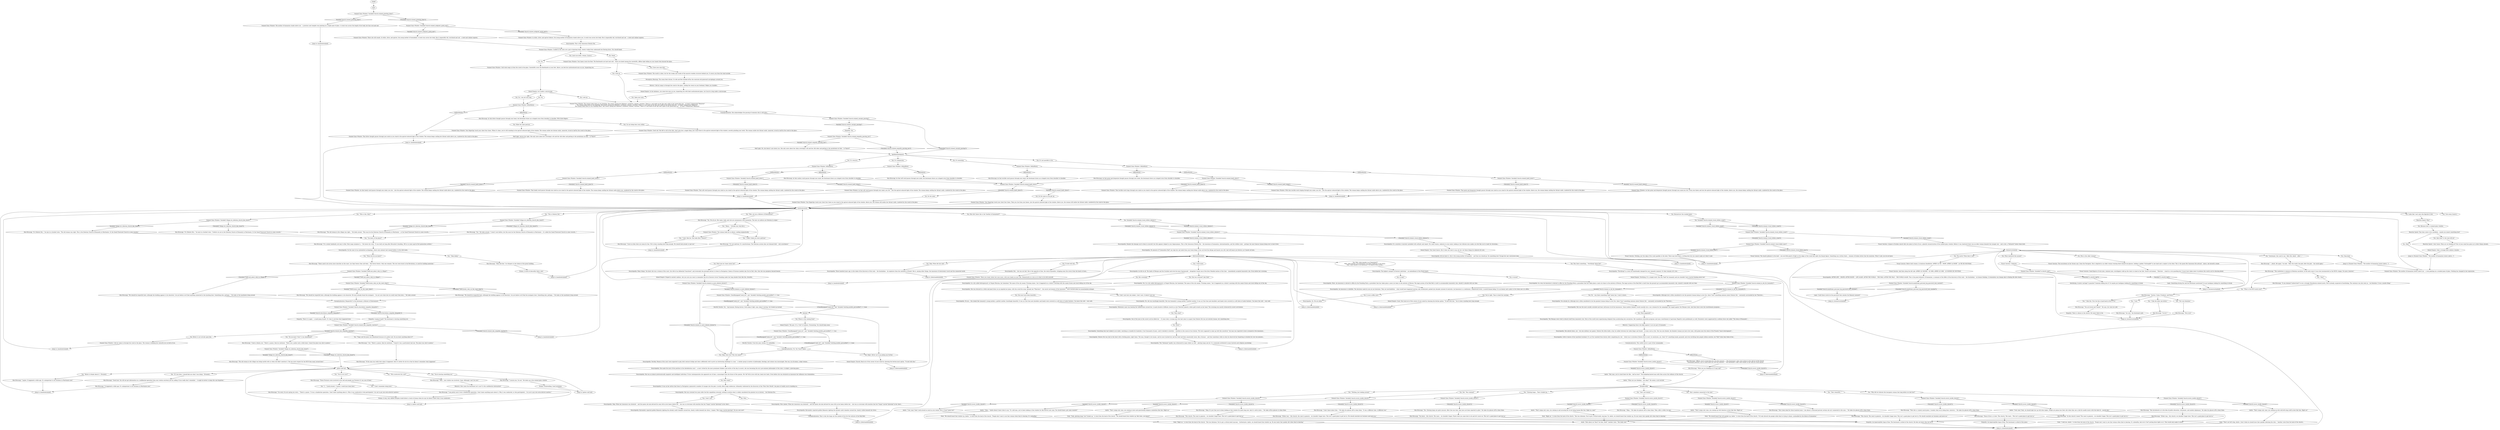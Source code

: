 # CHURCH / STAINED GLASS WINDOW VISCAL
# Viscal concerning the stained glass window. You can put important things together.
# ==================================================
digraph G {
	  0 [label="START"];
	  1 [label="input"];
	  2 [label="Stained Glass Window: The woman looks down at you kneeling. She towers among her followers: architects, laymen, courtiers. There is a sad smile on her lips and a glint in her green-blue eye -- of what? Compassion? Remorse?\nThe woman looks down at you kneeling. She towers among her followers: architects, laymen, courtiers. There is a sad smile on her lips and a glint in her green blue eye -- of what? Compassion? Remorse?\nThe woman looks down at you standing there. She towers among her followers: architects, laymen, courtiers. There is a sad smile on her lips and a glint in her green-blue eye -- of what? Compassion? Remorse?"];
	  3 [label="Shivers: Cold air seeps in through the crack in the glass, cooling the sweat on your forehead. Makes you shudder..."];
	  4 [label="Stained Glass Window: Cold wind seeps in from the crack in the glass. Snowdrifts cover the floorboards at your feet. Above, you feel her multicoloured eyes on you. Inspecting you."];
	  5 [label="You: It's compassion."];
	  6 [label="You: \"Who conducted this raid?\""];
	  7 [label="Kim Kitsuragi: \"Good luck. You will not get information on a confidential operation from your station secretary just by calling. If you really don't remember -- it might be better to keep this one forgotten.\""];
	  8 [label="Stained Glass Window: The woman looks by in silence, smiling enigmatically."];
	  9 [label="Kim Kitsuragi: \"If this man was really here when it happened, then it's better for all of us that he doesn't remember what happened.\""];
	  11 [label="Inland Empire: The past. It's a *silo* of sadness. Fermenting. You should keep away."];
	  12 [label="You: To hell with this."];
	  13 [label="Encyclopedia: The Mesque state tried to detach itself from innocentic rule. Parts of the world were experiencing whiplash from accelerating into secularism. Her mandatory education programs and mass resettlement of upstream Magritte were problematic as well. Dissenters were suppressed by a military force she called “The Army of Humanity\"..."];
	  14 [label="Stained Glass Window: Variable[\"church.ravers_inside_church\"]"];
	  15 [label="Variable[\"church.ravers_inside_church\"]", shape=diamond];
	  16 [label="!(Variable[\"church.ravers_inside_church\"])", shape=diamond];
	  17 [label="Andre: \"That's mega cool, man, you coming up with theories in here like that. Right on.\""];
	  18 [label="Kim Kitsuragi: \"That she is. A great sacral piece. I wonder what we're doing here, however...\" He takes his glasses off to clean them."];
	  19 [label="You: \"Okey-dokey.\""];
	  20 [label="Reaction Speed: Why?"];
	  21 [label="You: No. I am not your bug."];
	  22 [label="You: It's not possible to live."];
	  23 [label="Kim Kitsuragi: As that great and desperate thought passes through your mind, the lieutenant draws an x-shaped cross from shoulder to shoulder."];
	  24 [label="Stained Glass Window: IsKimHere()"];
	  25 [label="IsKimHere()", shape=diamond];
	  26 [label="!(IsKimHere())", shape=diamond];
	  27 [label="Encyclopedia: On the coast of an uninhabited archipelago, where only animals had roamed before. In the wild reeds."];
	  28 [label="Stained Glass Window: Variable[\"church.churchdoor_empathy_kimguilty\"]"];
	  29 [label="Variable[\"church.churchdoor_empathy_kimguilty\"]", shape=diamond];
	  30 [label="!(Variable[\"church.churchdoor_empathy_kimguilty\"])", shape=diamond];
	  31 [label="Stained Glass Window: Variable[\"village.ww_dolorian_church_kim_heard\"]"];
	  32 [label="Variable[\"village.ww_dolorian_church_kim_heard\"]", shape=diamond];
	  33 [label="!(Variable[\"village.ww_dolorian_church_kim_heard\"])", shape=diamond];
	  34 [label="Visual Calculus: A jigsaw of broken shards falls into place in front of you: a ghostly reconstruction of the stained glass window. Before it was shattered there was an older woman beneath the younger one -- and a text, a *leitmotiv* below them both."];
	  35 [label="Logic: Could these words be the password that unlocks the filament memory?"];
	  36 [label="Encyclopedia: Terribly. Women of the court were expected to play both contract bridge and chess sufficiently well to prove an interesting challenge to a man -- a similar grasp in matters of philosophy, theology, and science was encouraged. She was, by all means, a kept woman..."];
	  37 [label="Encyclopedia: She made the most of her position in the Antedolorian court -- a court visited by the most prominent thinkers and artists of the day. In secret, she was becoming the era's pre-eminent philosopher of the state. A scalpel, a piercing gaze..."];
	  38 [label="You: Wow."];
	  39 [label="Encyclopedia: Yes. In a city called Advesperascit, in Vesper-Messina, her homeland. The name of the city means \"Evening comes,\" but it happened on a winter's morning with the canals frozen and slush falling out of the sky."];
	  40 [label="Encyclopedia: Midwinter snow was beating the cobblestones around her. A small attaché of officials stood by as her Therriers placed a white gold wreath on her head. The crowning was mostly witnessed by secret servicemen."];
	  41 [label="Rhetoric: Suggesting those who fight against it are not part of humanity."];
	  42 [label="Kim Kitsuragi: \"What are you thinking of, if I may ask?\""];
	  43 [label="thoughtsofdei"];
	  44 [label="Kim Kitsuragi: \"She introduced us to the idea of public education, retirement, and modern diplomacy.\" He takes his glasses off to clean them."];
	  45 [label="Andre: \"Cool, man! Yeah, we should light her up with disco lights. People are gonna lose their shit when they see a club for anodic music with this kind of... sacred shit.\""];
	  46 [label="Noid: \"Right on.\" A voice from the back of the church. \"She was inhuman. You've got a critical mind cop-man -- furthermore, Andre, we should board that window up. No one wants that spooky shit when they're dancing.\""];
	  47 [label="Perception (Hearing): The ocean feels distant. Its ebb and flow blocked off by the centuries-old pinewood sarcophagus around you."];
	  48 [label="You: It's remorse."];
	  49 [label="Stained Glass Window: IsKimHere()"];
	  50 [label="IsKimHere()", shape=diamond];
	  51 [label="!(IsKimHere())", shape=diamond];
	  52 [label="Kim Kitsuragi: As that useless word passes through your mind, the lieutenant draws an x-shaped cross from shoulder to shoulder."];
	  53 [label="You: \"Tiago said the place was abandoned because of a police raid. Do you know anything about it?\""];
	  54 [label="You: Reconstruct the cracked glass."];
	  55 [label="You: Variable[\"church.stained_viscal_whitec_crack\"]"];
	  56 [label="Variable[\"church.stained_viscal_whitec_crack\"]", shape=diamond];
	  57 [label="!(Variable[\"church.stained_viscal_whitec_crack\"])", shape=diamond];
	  58 [label="Stained Glass Window: As that great and desperate thought passes through your mind you rise. From your knees and into the apricot-coloured light of the window. Above you, the woman keeps smiling her distant smile, sundered by the crack in the glass."];
	  59 [label="You: \"Lieutenant, this used to say: 'After life, death -- after'...\""];
	  60 [label="Visual Calculus: The escutcheon on her throne says: Irene the Navigator. She is depicted as an older woman wearing thick rimmed eye-glasses, holding a golden *reichsapfel* in one hand and a scepter in the other. This is the queen Her Innocence Dei advised -- above, she herself is whole."];
	  61 [label="Kim Kitsuragi: \"Ice cool,\" the lieutenant nods."];
	  62 [label="Empathy: There is silence in the church. He wants there to be."];
	  63 [label="Encyclopedia: Although she is often considered to be the greatest human being to ever live, there *was* something ominous about Dolores Dei -- constantly surrounded by her Therriers..."];
	  64 [label="Stained Glass Window: IsKimHere()"];
	  65 [label="IsKimHere()", shape=diamond];
	  66 [label="!(IsKimHere())", shape=diamond];
	  67 [label="You: \"You're leaving something out.\""];
	  68 [label="Jump to: [mainhubstained]"];
	  69 [label="Stained Glass Window: That bitter thought passes through your mind as you stand in the apricot-coloured light of the window. The woman keeps smiling her distant smile above you, sundered by the crack in the glass."];
	  70 [label="Stained Glass Window: That terrible word rings through your mind as you stand in the apricot coloured-light of the window. The woman keeps smiling her distant smile above you, sundered by the crack in the glass."];
	  71 [label="Empathy: There it is again -- a small pang of guilt. It's time to ask him what happened here."];
	  72 [label="police raid hub"];
	  73 [label="Kim Kitsuragi: \"I'm sorry, I'm not saying you were...\" There's a pause. \"It was a clandestine operation. I don't know anything about it. Why it was conducted or who participated. I try not to pry into extra-district matters.\""];
	  74 [label="Encyclopedia: She was an almost preternaturally magnetic and intelligent individual. To her contemporaries she appeared out of time, a messenger from the future of the species. We *all* fell in love with her, head over heels. Even before she was declared an innocence her influence was tremendous."];
	  75 [label="Jump to: [reconstructionhub]"];
	  76 [label="You: Okay. When did she rule?"];
	  77 [label="You: Okay, what else? Was she smart?"];
	  78 [label="You: I want more."];
	  79 [label="Encyclopedia: Wow indeed. When her innocence was declared -- and the queen she had advised for years fell on her knees before her -- she was so overcome with emotion that her *lungs* started *glowing* in her chest..."];
	  80 [label="You: Her crowning?"];
	  81 [label="Encyclopedia: Dolores Dei was shot in the chest with a fowling piece, eight times. The man, thought to be insane, said he once touched her and her body had been unnaturally warm, like a furnace -- and that sometimes while on duty he observed her forgetting to breathe for over ten minutes..."];
	  82 [label="You: What happened?"];
	  83 [label="Stained Glass Window: Variable[\"church.ravers_inside_church\"]"];
	  84 [label="Variable[\"church.ravers_inside_church\"]", shape=diamond];
	  85 [label="!(Variable[\"church.ravers_inside_church\"])", shape=diamond];
	  86 [label="Andre: \"That's mega cool, man, you coming in here and questioning religious symbolism like that. Right on.\""];
	  87 [label="Noid: \"We should board that window up, Andre.\" A voice from the back of the church. \"People don't want to see that woman when they're dancing. It's unhealthy.\""];
	  88 [label="Stained Glass Window: Variable[\"church.stained_concept_passing\"]"];
	  89 [label="Variable[\"church.stained_concept_passing\"]", shape=diamond];
	  90 [label="!(Variable[\"church.stained_concept_passing\"])", shape=diamond];
	  91 [label="Kim Kitsuragi: \"We should be respectful here, although the building appears to be deserted. We have already found the instigator -- I'm not sure what else we could want from here...\" He looks around."];
	  92 [label="You: \"You're not sure?\""];
	  93 [label="Jump to: [mainhubstained]"];
	  94 [label="You: \"Kim, are you a follower of Dolorianism?\""];
	  95 [label="Stained Glass Window: Variable[\"church.stained_ie_more_dolores_history\"]"];
	  96 [label="Variable[\"church.stained_ie_more_dolores_history\"]", shape=diamond];
	  97 [label="!(Variable[\"church.stained_ie_more_dolores_history\"])", shape=diamond];
	  98 [label="Kim Kitsuragi: \"So do I.\""];
	  99 [label="dolohub"];
	  100 [label="Inland Empire: Exactly. Back out of this corner of your mind by choosing the bottom-most option: \"To hell with this.\""];
	  101 [label="Conceptualization: This subtle terror is part of her iconography."];
	  102 [label="You: \"Why did we tolerate this bourgeois woman that long before we shot her?\""];
	  103 [label="Stained Glass Window: Variable[\"church.ravers_inside_church\"]"];
	  104 [label="Variable[\"church.ravers_inside_church\"]", shape=diamond];
	  105 [label="!(Variable[\"church.ravers_inside_church\"])", shape=diamond];
	  106 [label="Stained Glass Window: Variable[\"church.ravers_inside_church\"]"];
	  107 [label="Variable[\"church.ravers_inside_church\"]", shape=diamond];
	  108 [label="!(Variable[\"church.ravers_inside_church\"])", shape=diamond];
	  109 [label="Kim Kitsuragi: \"None of this is, in fact. This church. The coast... This isn't a good place to get lost in.\""];
	  110 [label="Andre: \"That's mega cool, man, you coming in and accusing her of not being human like that. Right on, man!\""];
	  111 [label="Jump to: [reconstructionhub]"];
	  112 [label="You: Close your eyes first."];
	  113 [label="Stained Glass Window: That great and desperate thought passes through your mind as you stand in the apricot-coloured light of the window. Above you, the woman keeps smiling her distant smile, sundered by the crack in the glass."];
	  114 [label="Kim Kitsuragi: As that terrible word passes through your mind, the lieutenant draws an x-shaped cross from shoulder to shoulder."];
	  115 [label="Stained Glass Window: Your fingertips touch your chest four times. Then you rise from your knees, into the apricot-coloured light of the window. Above you, the woman still smiles her distant smile, sundered by the crack in the glass."];
	  116 [label="You: \"This is Dolores Dei.\""];
	  117 [label="Stained Glass Window: Good call. She left us all in the shits, don't give her a single thing. Just stand there in the apricot-coloured light of the window, secretly grinding your teeth. The woman smiles her distant smile, unmoved, struck in half by the crack in the glass."];
	  118 [label="You: \"I...\" (Look around.) \"I guess I could have been here.\""];
	  119 [label="Kim Kitsuragi: \"I am pretty sure it was a clandestine operation. I don't know anything more about it. Why it was conducted, or who participated... I try not to pry into extra-district matters.\""];
	  120 [label="Interfacing: A motor carriage? A gunshot? Someone falling into it? Or maybe just hooligans looking for something to break."];
	  121 [label="You: Open your eyes."];
	  122 [label="Stained Glass Window: Variable[\"church.stained_viscal_failed_once\"]"];
	  123 [label="Variable[\"church.stained_viscal_failed_once\"]", shape=diamond];
	  124 [label="!(Variable[\"church.stained_viscal_failed_once\"])", shape=diamond];
	  125 [label="Visual Calculus: And then along the left side: APRÈS LE MONDE - LE GRIS; APRÈS LE GRIS - LE MONDE DE NOUVEAU."];
	  126 [label="Encyclopedia: More. An innocence is elected to office by the Founding Party, a precedent that has taken place a mere six times in the entirety of History. The legal system of the Reál Belt is built to accommodate innocentic rule, should it coincide with our time."];
	  127 [label="Jump to: [doloriandeihubinfo]"];
	  128 [label="Encyclopedia: Three hundred years ago, in the wake of the discovery of this isola -- the Insulindian -- by explorers from the continent of Mundi. She is, among other things, the innocence of interisolary travel and the connected world."];
	  129 [label="You: She was crowned? Like Sola?"];
	  130 [label="Kim Kitsuragi: \"Either way... this church, we shouldn't linger here. This isn't a good place to get lost in.\""];
	  131 [label="Kim Kitsuragi: \"Okay...\" He takes his glasses off to clean them. Then, after a while, he says:"];
	  132 [label="Kim Kitsuragi: \"In this church I mean? The coast in general... we shouldn't linger. This isn't a good place to get lost in.\""];
	  133 [label="Logic: Something during the raid the lieutenant mentioned? Or just hooligans looking for something to break."];
	  134 [label="Conceptualization: She acknowledges the passing of someone who is still alive..."];
	  135 [label="Inland Empire: As if under a microscope."];
	  136 [label="You: I'm not doing that cross either."];
	  137 [label="You: \"You knew of the place?\""];
	  138 [label="Stained Glass Window: Variable[\"church.stained_kim_empathy_reaction\"]"];
	  139 [label="Variable[\"church.stained_kim_empathy_reaction\"]", shape=diamond];
	  140 [label="!(Variable[\"church.stained_kim_empathy_reaction\"])", shape=diamond];
	  141 [label="Jump to: [mainhubstained]"];
	  142 [label="Stained Glass Window: Variable[\"village.ww_dolorian_church_kim_heard\"]"];
	  143 [label="Variable[\"village.ww_dolorian_church_kim_heard\"]", shape=diamond];
	  144 [label="!(Variable[\"village.ww_dolorian_church_kim_heard\"])", shape=diamond];
	  145 [label="Jump to: [mainhubstained]"];
	  146 [label="Stained Glass Window: Variable[\"church.stained_knelt_down\"]"];
	  147 [label="Variable[\"church.stained_knelt_down\"]", shape=diamond];
	  148 [label="!(Variable[\"church.stained_knelt_down\"])", shape=diamond];
	  149 [label="Stained Glass Window: Variable[\"church.stained_knelt_down\"]"];
	  150 [label="Variable[\"church.stained_knelt_down\"]", shape=diamond];
	  151 [label="!(Variable[\"church.stained_knelt_down\"])", shape=diamond];
	  152 [label="Visual Calculus: Below both women, in luminous blackletter: APRÈS LA VIE - MORT; APRÈS LA MORT - LA VIE DE NOUVEAU."];
	  153 [label="You: Where is this coming from?"];
	  154 [label="Encyclopedia: As did we all. The lands of Mesque and the Occident and even far-away Supramundi -- altogether twenty one of the forty Mondial nations of the time -- immediately accepted innocentic rule. Even before her crowning."];
	  155 [label="Encyclopedia: Oh yes... She looked like humanity's young mother, a perfect mother. Insultingly beautiful. It was as if her face and shoulders and hands were covered in a soft down of under-feathers. You know this well -- very well."];
	  156 [label="Encyclopedia: You already do. Although she is often considered to be the greatest human being to ever live, there *was* something ominous about Dolores Dei -- constantly surrounded by her Therriers..."];
	  157 [label="Jump to: [doloriandeihubinfo]"];
	  158 [label="Empathy: An imperceptible tinge of fear. The lieutenant is afraid of the church. He does not know why, but he is."];
	  159 [label="Noid: \"Yeah, glowing lungs *are* fucked up.\" A voice from the back of the church. \"We should board that window up. Bad sines, you know?\""];
	  160 [label="Andre: \"Uhm...\" Andre doesn't know what to say. \"It's cold man, you've been looking at that window for like forever now, man. You should dance, get some warmth!\""];
	  161 [label="Drama: Stonewalling. Good technique."];
	  162 [label="Encyclopedia: Bystanders reported golden filaments lighting the already sunlit chamber around her, clearly visible beneath her dress."];
	  163 [label="Stained Glass Window: Cradled in her arms are a pair of glowing lungs, clearly visible from underneath her flowing dress. You should kneel."];
	  164 [label="You: It's mourning."];
	  165 [label="Kim Kitsuragi: As that bitter thought passes through your head, the lieutenant draws an x-shaped cross from shoulder to shoulder. With three fingers."];
	  166 [label="Stained Glass Window: Variable[\"church.stained_knelt_down\"]"];
	  167 [label="Variable[\"church.stained_knelt_down\"]", shape=diamond];
	  168 [label="!(Variable[\"church.stained_knelt_down\"])", shape=diamond];
	  169 [label="Half Light: Serves her right. She only cares about her sovereign's orb and her silk robes and getting to the aerodrome on time -- to *leave*."];
	  170 [label="You: \"I don't remember being here.\""];
	  171 [label="Kim Kitsuragi: \"I agree. It happened a while ago. It's unimportant to our business in Martinaise now.\""];
	  172 [label="Jump to: [mainhubstained]"];
	  173 [label="You: \"Why?\""];
	  174 [label="You: Wait, what exactly is an *innocence*?\nWait, what exactly is an innocence? I've read a book but it was fuzzy...\nWait, what exactly is an innocence? I've heard of the system..."];
	  175 [label="Encyclopedia: She was dressed in a white and pearl dress on an emptied-out plaza, with the crowd far away. Already her *Therriers* -- the secret servicemen of the innocence -- were worried about an assassination attempt."];
	  176 [label="Jump to: [doloriandeihubinfo]"];
	  177 [label="Andre: \"What are you thinking -- you okay?\" He seems a tad worried."];
	  178 [label="You: \"She's somehow connected to the case.\""];
	  179 [label="Stained Glass Window: Variable[\"TASK.ask_about_ruby_in_village\"]"];
	  180 [label="Variable[\"TASK.ask_about_ruby_in_village\"]", shape=diamond];
	  181 [label="!(Variable[\"TASK.ask_about_ruby_in_village\"])", shape=diamond];
	  182 [label="Inland Empire: In the darkness, you sense her eyes on you, inspecting you with their multicoloured glass. As if you're a bug under a microscope."];
	  183 [label="Stained Glass Window: That lonely word passes through your mind as you stand in the apricot-coloured light of the window. The woman keeps smiling her distant smile above you, sundered by the crack in the glass."];
	  184 [label="You: Better to not intrude upon him."];
	  185 [label="You: \"If I was here, I should find out what I was doing.\" (Proceed.)"];
	  186 [label="You: Turn away. [Leave.]"];
	  187 [label="Jump to: [doloriandeihubinfo]"];
	  188 [label="Encyclopedia: She was the most socially secluded and least self-aware of all the innocences. Some modern thinkers would consider her a war criminal for the campaigns she waged against the Mesque state. And then there were the resettlement programs..."];
	  189 [label="Kim Kitsuragi: \"Officer, you've stood there for over five minutes...\" The lieutenant's calm voice echoes in the cold air of the church.\n\"Lieutenant-yefreitor, you've stood there for over five minutes...\" The lieutenant's calm voice echoes in the cold air of the church."];
	  190 [label="Stained Glass Window: Variable[\"church.ravers_inside_church\"]"];
	  191 [label="Variable[\"church.ravers_inside_church\"]", shape=diamond];
	  192 [label="!(Variable[\"church.ravers_inside_church\"])", shape=diamond];
	  193 [label="Stained Glass Window: Variable[\"church.ravers_inside_church\"]"];
	  194 [label="Variable[\"church.ravers_inside_church\"]", shape=diamond];
	  195 [label="!(Variable[\"church.ravers_inside_church\"])", shape=diamond];
	  196 [label="You: Like what? Is the task still on?"];
	  197 [label="You: Okay."];
	  198 [label="Jump to: [doloriandeihubinfo]"];
	  199 [label="Kim Kitsuragi: As that soft word passes through your mind, the lieutenant draws an x-shaped cross from shoulder to shoulder."];
	  200 [label="Stained Glass Window: That soft word passes through your mind as you stand in the apricot-coloured light of the window. The woman keeps smiling her distant smile, sundered by the crack in the glass."];
	  201 [label="Empathy: A pang of guilt? The lieutenant is leaving something out."];
	  202 [label="Kim Kitsuragi: \"The old woman in the village was being tactful with us when she didn't mention it. She has more respect for the RCM than many around here.\""];
	  203 [label="Kim Kitsuragi: \"It happened a while ago. It's unimportant to our business in Martinaise now.\""];
	  204 [label="You: \"I didn't think you were spiritual.\""];
	  205 [label="Kim Kitsuragi: \"It's Dolores Dei...\" he says in a hushed voice. \"The old woman was right. This is the Dolorian Church of Humanity in Martinaise. Or the Small Pinewood Church in some records.\""];
	  206 [label="Encyclopedia: It's a mystery. A mystery sprinkled with self-pity and regret. For some reason, unknown to your mind, looking at her delicate eyes makes you feel like you're ready for drowning..."];
	  207 [label="Jump to: [mainhubstained]"];
	  208 [label="Visual Calculus: Nothing, just the edge of the crack sparkles in the dark. There may have been a writing here but you cannot make out what it said."];
	  209 [label="You: What else do I know about her?"];
	  210 [label="Stained Glass Window: CheckEquipped(\"neck_tie\")  and  Variable[\"whirling.necktie_personified\"] == true"];
	  211 [label="CheckEquipped(\"neck_tie\")  and  Variable[\"whirling.necktie_personified\"] == true", shape=diamond];
	  212 [label="!(CheckEquipped(\"neck_tie\")  and  Variable[\"whirling.necktie_personified\"] == true)", shape=diamond];
	  213 [label="Encyclopedia: But... she was not hell. She is the opposite of that, the wind of paradise, stripping away the covers from the hearts of men..."];
	  214 [label="Inland Empire: Good. Now back out of this corner of your mind by choosing the bottom option: \"To hell with this.\" You've been standing here long enough."];
	  215 [label="Kim Kitsuragi: \"She's been dead for three hundred years. I am almost a thousand percent certain she isn't connected to the case...\" He takes his glasses off to clean them."];
	  216 [label="Noid: \"That's not left wing, Andre. I don't think we should have that spooker adorning the club...\" Another voice from the back of the church..."];
	  217 [label="Kim Kitsuragi: \"We should be respectful here, although the building appears to be deserted. I do not believe we'll find anything connected to the lynching here. Something else, perhaps...\" He looks at the machinery lying around."];
	  218 [label="Stained Glass Window: Cold air seeps in through the crack in the glass. The woman is keeping her colourful eye on both of you."];
	  219 [label="Kim Kitsuragi: \"Three Precincts were involved in the raid and people say Precinct 41 was one of them.\""];
	  220 [label="You: How did I know this is the *mother of humanism*?"];
	  221 [label="You: Variable[\"church.stained_viscal_whitec_dolores\"]"];
	  222 [label="Variable[\"church.stained_viscal_whitec_dolores\"]", shape=diamond];
	  223 [label="!(Variable[\"church.stained_viscal_whitec_dolores\"])", shape=diamond];
	  224 [label="Encyclopedia: Despite the damage you've done to yourself, the title appears lodged in your hippocampus. This is Her Innocence Dolores Dei -- the innocence of humanism, internationalism, and the welfare state -- perhaps the most famous human being ever to have lived."];
	  225 [label="You: Do the same."];
	  226 [label="Stained Glass Window: Variable[\"church.stained_knelt_down\"]"];
	  227 [label="Variable[\"church.stained_knelt_down\"]", shape=diamond];
	  228 [label="!(Variable[\"church.stained_knelt_down\"])", shape=diamond];
	  229 [label="Stained Glass Window: With that terrible word ringing through your mind, you rise -- into the apricot coloured-light of the window. The woman keeps smiling her distant smile above you, sundered by the crack in the glass."];
	  230 [label="reconstructionhub"];
	  231 [label="Stained Glass Window: The mother of humanism towers above you -- a wax painting on a cracked pane of glass. Nothing has changed in her expression."];
	  232 [label="Jump to: [Stained Glass Window: \"The mother of humanism towers above...\"]"];
	  233 [label="You: A tyrant?"];
	  234 [label="You: Right. Better not to go poking any further."];
	  235 [label="Encyclopedia: Something that had walked in our midst, watching us stumble for hundreds, if not thousands of years, until it decided to interfere -- interfere in the course of our history. 'We were supposed to come up with this ourselves!' the man was reported to have screamed at the innocence..."];
	  236 [label="Encyclopedia: This *inhuman* quality was witnessed by many others as well -- glowing lungs and all. It is commonly attributed to mass hysteria and religious psychology."];
	  237 [label="You: \"Nothing. Just looking around.\""];
	  238 [label="Noid: \"We should board that old spooker up, Andre.\" A voice from the back of the church. \"It'll only disturb the people while they're trying to dance, unshackled by the failure of humanism.\""];
	  239 [label="Drama: A very, very skilled thespian would detect a touch of drama when he says he doesn't know why it was conducted..."];
	  240 [label="You: What shattered this mosaic?"];
	  241 [label="You: Because she's a stained glass window."];
	  242 [label="Jump to: [Stained Glass Window: \"The mother of humanism towers above...\"]"];
	  243 [label="Jump to: [mainhubstained]"];
	  244 [label="Stained Glass Window: IsKimHere()"];
	  245 [label="IsKimHere()", shape=diamond];
	  246 [label="!(IsKimHere())", shape=diamond];
	  247 [label="Stained Glass Window: There she still stands. In white, silver, and apricot, the young mother of humankind. A crack runs across her body. She is impossibly tall, oval-faced and sad -- a dark and radiant majesty."];
	  248 [label="Kim Kitsuragi: \"The old woman in the village was right...\" He looks around. \"This must be the Dolorian Church of Humanity in Martinaise -- or the Small Pinewood Church in some records...\""];
	  249 [label="Stained Glass Window: Variable[\"village.ww_dolorian_church_kim_heard\"]"];
	  250 [label="Variable[\"village.ww_dolorian_church_kim_heard\"]", shape=diamond];
	  251 [label="!(Variable[\"village.ww_dolorian_church_kim_heard\"])", shape=diamond];
	  252 [label="Kim Kitsuragi: \"There used to be seven stave churches on the coast. Les Sept Soeurs they call them -- The Seven Sisters. Only one remains. The rest were burnt in the Revolution, or used for building materials.\""];
	  253 [label="You: \"Do you know *why* it was abandoned?\""];
	  254 [label="Visual Calculus: Small figures of wise men, common men, worshippers walk up the stairs to stand at her feet. Secret servicemen -- Therriers -- stand in a row guarding her. It must have taken years to produce this work in all its dizzying detail."];
	  255 [label="Kim Kitsuragi: \"'Justice, Union, Prudence, and Force'.\""];
	  256 [label="doloriandeihubinfo"];
	  257 [label="Encyclopedia: In a way. An innocence is elected to office by the Founding Party, a precedent that has taken place a mere six times in the entirety of History. The legal system of the Reál Belt is built from the ground up to accommodate innocentic rule, should it coincide with our time."];
	  258 [label="Encyclopedia: Okay. When her innocence was declared -- and the queen she had advised for years fell on her knees before her -- she was so overcome with emotion that her *lungs* started *glowing* in her chest..."];
	  259 [label="You: Then what?"];
	  260 [label="Stained Glass Window: Variable[\"church.stained_ie_dei_for_humanity\"]"];
	  261 [label="Variable[\"church.stained_ie_dei_for_humanity\"]", shape=diamond];
	  262 [label="!(Variable[\"church.stained_ie_dei_for_humanity\"])", shape=diamond];
	  263 [label="You: \"Glowing lungs... That's fucked up...\""];
	  264 [label="Jump to: [mainhubstained]"];
	  265 [label="Inland Empire: Your heart knows. But it does not want to say, not yet. Let these things be unknown for now."];
	  266 [label="Half Light: No, she doesn't care about you. She only cares about her shiny sovereign's orb and her silk robes and getting to the aerodrome on time -- to *leave*!"];
	  267 [label="Encyclopedia: This is Her Innocence Dolores Dei."];
	  268 [label="You: Do the same as you get up."];
	  269 [label="Stained Glass Window: Your fingertips touch your chest four times. When it's done, you're still standing in the apricot-coloured light of the window. The woman smiles her distant smile, unmoved, struck in half by the crack in the glass."];
	  270 [label="You: The motto? What does it say?"];
	  271 [label="You: \"Cool.\""];
	  272 [label="You: \"I like the other one better.\""];
	  273 [label="Inland Empire: Draped in ancient sadness. Are you sure you want to remember this bit of historic trivia? Standing under her long slender form like this, dwarfed..."];
	  274 [label="You: Was there something... *terrifying* about her?"];
	  275 [label="Encyclopedia: Little is known of her marchese husband. It's as if he vanished from history after completing his role -- which was to introduce Dolores Dei to court. In conclusion, yes, there *is* something lonely, paranoid, and even terrifying that people seldom mention, but *feel* when they think of her..."];
	  276 [label="Empathy: An imperceptible tinge of fear. The lieutenant is afraid of this place."];
	  277 [label="Kim Kitsuragi: \"Yes. Glowing lungs are quite unusual. After that one time, they have not been reported to glow.\" He takes his glasses off to clean them."];
	  278 [label="Kim Kitsuragi: \"Okay. It's just that you've been looking at that window for quite long now. And it's cold in here...\" He takes off his glasses to clean them."];
	  279 [label="Drama: A touch of absurdity there, nice!"];
	  280 [label="Empathy: You."];
	  281 [label="Stained Glass Window: The world is silent, but for the creaks and cracks of the massive wooden structure behind you. It covers you from the wind outside."];
	  282 [label="Stained Glass Window: IsKimHere()"];
	  283 [label="IsKimHere()", shape=diamond];
	  284 [label="!(IsKimHere())", shape=diamond];
	  285 [label="Jump to: [mainhubstained]"];
	  286 [label="Kim Kitsuragi: \"It's not spiritual. It's constitutional. The Dolorian system does not demand faith -- only accordance.\""];
	  287 [label="You: \"Hmm...\" (Stroke your chin first.)"];
	  288 [label="Stained Glass Window: Variable[\"church.stained_viscal_whitec_crack\"]"];
	  289 [label="Variable[\"church.stained_viscal_whitec_crack\"]", shape=diamond];
	  290 [label="!(Variable[\"church.stained_viscal_whitec_crack\"])", shape=diamond];
	  291 [label="Stained Glass Window: As that soft word passes through your mind, you rise -- into the apricot-coloured light of the window. The woman keeps smiling her distant smile, sundered by the crack in the glass."];
	  292 [label="Kim Kitsuragi: \"It was deemed *subservient* to use a strongly Moralintern-related motto. We're already suspected of bootlicking. The sentence was also seen as... too feminine. It was a macho thing.\""];
	  293 [label="Encyclopedia: Many things. You know she was a woman of the court, the wife of an influential *marchese*, and eventually the principal advisor to Irene La Navigateur, Queen of Suresne (modern day Sur-la-Clef). Also, that she was gorgeous beyond beauty."];
	  294 [label="Horrific Necktie: Yes -- big bummer. Boring history. Gotta keep it light, man, keep it moving. Get fucked up instead."];
	  295 [label="Horrific Necktie: Fuck this pain, bratan. It's unhealthy."];
	  296 [label="You: She must have been beautiful..."];
	  297 [label="Encyclopedia: She adored chess, yes -- but also military war games. Dolores Dei often holds a tiny tin soldier between her index finger and thumb -- in icons such as this. She was also blonde, the blondest woman you have ever seen, with green eyes the colour of the Pisantic *mare interregnum*..."];
	  298 [label="Andre: \"Cool, man! Yeah! Look around as much as you wanna, this is *your* place too!\""];
	  299 [label="You: Looks like I can't give this figurine to her."];
	  300 [label="Jump to: [mainhubstained]"];
	  301 [label="Encyclopedia: She was crowned two years after the first expedition returned, setting in motion what is widely considered the greatest era in history -- the Dolorian Era."];
	  302 [label="You: No."];
	  303 [label="You: \"Who is this, Kim?\""];
	  304 [label="Kim Kitsuragi: \"Yes.\" He looks around. \"I wasn't sure before, but this must be the Dolorian Church of Humanity in Martinaise -- it's called the Small Pinewood Church in some records...\""];
	  305 [label="Kim Kitsuragi: \"I do.\" There's a pause, then he continues: \"I heard it was a particularly bad one. The place was shot to pieces.\""];
	  306 [label="Visual Calculus: The shards glimmer in the dark -- you see little pearls of light on the edges of the crack that splits the female figure. Something was written there... remains of broken letters line the emulsion. What it said, you do not know."];
	  307 [label="You: \"I like this. Puts the fear of god back in the f****ts.\""];
	  308 [label="Encyclopedia: The highest category of historic individual -- an embodiment of the World Spirit."];
	  309 [label="You: Is one in office now?"];
	  310 [label="Encyclopedia: In a city called Advesperascit, in Vesper-Messina, her homeland. The name of the city means 'Evening comes,' but it happened on a winter's morning with the canals frozen and slush falling out of the sky."];
	  311 [label="You: How come?"];
	  312 [label="Conceptualization: That is why the lungs are the symbol of love for the cultures of the Reál Belt."];
	  313 [label="Jump to: [doloriandeihubinfo]"];
	  314 [label="You: I don't care how she looked. I don't care. It doesn't hurt me."];
	  315 [label="Encyclopedia: Oh, she was insultingly beautiful. She was humanity's young mother, a perfect mother. It was as if her face and shoulders and hands were covered in a soft down of under-feathers. You know this well -- very well."];
	  316 [label="You: What?"];
	  317 [label="Kim Kitsuragi: \"You know... this church. The coast... we shouldn't linger. Finish what you came here to do and let's move on. This isn't a good place to get lost in.\""];
	  318 [label="Andre: \"That's mega cool, man, you coming up with wild left-wing stuff in here like that. Right on!\""];
	  319 [label="Noid: \"Right on.\" A voice from the back of the church. \"She was inhuman. You've got a critical mind, cop-man. Yo, Andre, we should board that window up. No one wants that spooky shit when they're dancing.\""];
	  320 [label="Jump to: [police raid hub]"];
	  321 [label="Visual Calculus: Unknown."];
	  322 [label="Inland Empire: Only a strange little sadness remains."];
	  323 [label="Jump to: [mainhubstained]"];
	  324 [label="You: No."];
	  325 [label="You: Make the same gesture."];
	  326 [label="Kim Kitsuragi: \"I have a theory, yes.\" There's a pause, then he continues: \"There was a police raid a while back. I heard the place was shot to pieces.\""];
	  327 [label="You: \"Better to forget about it.\" (Proceed.)"];
	  328 [label="Kim Kitsuragi: \"Well... your station was involved, I hear. Although I can't be sure.\""];
	  329 [label="Rhetoric: How come the lieutenant isn't sure? Is this confidential information?"];
	  330 [label="Conceptualization: No. You *must* know."];
	  331 [label="Stained Glass Window: In white, silver, and apricot faïence, the young mother of humanism stands above you. A crack runs across her body. She is impossibly tall, oval-faced and sad -- a dark and radiant majesty."];
	  332 [label="Stained Glass Window: Variable[\"church.stained_viscal_whitec_dolores\"]"];
	  333 [label="Variable[\"church.stained_viscal_whitec_dolores\"]", shape=diamond];
	  334 [label="!(Variable[\"church.stained_viscal_whitec_dolores\"])", shape=diamond];
	  335 [label="You: Kneel."];
	  336 [label="Stained Glass Window: Your knees touch the floor. The floorboards are hard and cold -- there you kneel among the snowdrifts, diffuse light falling on your hands from beyond the glass."];
	  337 [label="Stained Glass Window: Your fingertips touch your chest four times as you stand in the apricot-coloured light of the window. Above you, the woman still smiles her distant smile, sundered by the crack in the glass."];
	  338 [label="You: Step back."];
	  339 [label="Jump to: [reconstructionhub]"];
	  340 [label="Kim Kitsuragi: \"This exaltation is common in Dolorian sacralism. In the early years it was even incorporated as the RCM's slogan. No more, however.\""];
	  341 [label="You: I don't care."];
	  342 [label="Inland Empire: Terrifying. It's a simple word. She was *bad* for humanity and you shouldn't have started thinking about her!"];
	  343 [label="Stained Glass Window: Variable[\"church.ravers_inside_church\"]"];
	  344 [label="Variable[\"church.ravers_inside_church\"]", shape=diamond];
	  345 [label="!(Variable[\"church.ravers_inside_church\"])", shape=diamond];
	  346 [label="Andre: \"Hey man, you've stood there for like... half an hour!\" The hedgehog-haired man yells from across the coldness of the church."];
	  347 [label="Jump to: [mainhubstained]"];
	  348 [label="You: \"She's not human.\""];
	  349 [label="Kim Kitsuragi: \"This church. The coast in general... we shouldn't linger here. This isn't a good place to get lost in.\""];
	  350 [label="Stained Glass Window: Variable[\"church.stained_greeting_done\"]"];
	  351 [label="Variable[\"church.stained_greeting_done\"]", shape=diamond];
	  352 [label="!(Variable[\"church.stained_greeting_done\"])", shape=diamond];
	  353 [label="Kim Kitsuragi: \"We should be respectful here, although the building appears to be deserted. I do not believe we'll find the instigator here. Something else, perhaps...\" He looks at the machinery lying around."];
	  354 [label="Stained Glass Window: As that lonely word passes through your mind, you rise -- into the apricot-coloured light of the window. The woman keeps smiling her distant smile above you, sundered by the crack in the glass."];
	  355 [label="Stained Glass Window: Variable[\"church.mainframe_personal_log_password_hub_reached\"]"];
	  356 [label="Variable[\"church.mainframe_personal_log_password_hub_reached\"]", shape=diamond];
	  357 [label="!(Variable[\"church.mainframe_personal_log_password_hub_reached\"])", shape=diamond];
	  358 [label="You: \"What is the RCM motto now?\""];
	  359 [label="Stained Glass Window: CheckEquipped(\"neck_tie\")  and  Variable[\"whirling.necktie_personified\"] == true"];
	  360 [label="CheckEquipped(\"neck_tie\")  and  Variable[\"whirling.necktie_personified\"] == true", shape=diamond];
	  361 [label="!(CheckEquipped(\"neck_tie\")  and  Variable[\"whirling.necktie_personified\"] == true)", shape=diamond];
	  362 [label="Jump to: [mainhubstained]"];
	  363 [label="Encyclopedia: One of the men in this secret service killed her -- 22 years later. A young man who had come to suspect that Dolores Dei was not entirely human, but something else."];
	  364 [label="Encyclopedia: *Terrifying* is a term too emotionally charged for your semantic memory. Or what remains of it, but..."];
	  365 [label="You: Yell: \"War criminal!\""];
	  366 [label="Stained Glass Window: Variable[\"church.ravers_inside_church\"]"];
	  367 [label="Variable[\"church.ravers_inside_church\"]", shape=diamond];
	  368 [label="!(Variable[\"church.ravers_inside_church\"])", shape=diamond];
	  369 [label="You: Look up."];
	  370 [label="You: Look up."];
	  371 [label="You: \"What else do you know?\""];
	  372 [label="You: \"I don't like her. She looks like a *leaver*.\""];
	  373 [label="Encyclopedia: No amount of *Commodore Red* can wipe her sad smile from your brain-thing. It has survived the deluge and haunts you still. And will haunt you forever, as it haunts all men."];
	  374 [label="agoddamnhubiguess"];
	  375 [label="Stained Glass Window: Variable[\"church.stained_knelt_down\"]"];
	  376 [label="Variable[\"church.stained_knelt_down\"]", shape=diamond];
	  377 [label="!(Variable[\"church.stained_knelt_down\"])", shape=diamond];
	  378 [label="Kim Kitsuragi: \"...death, life again,\" he nods. \"After the world, the pale; after the pale -- the world again.\""];
	  379 [label="Kim Kitsuragi: \"You are brutal and *dumb*.\" He says, his voice ice cold."];
	  380 [label="Jump to: [doloriandeihubinfo]"];
	  381 [label="Stained Glass Window: There you stand, below her once more, with your hands on your side. Momentarily at a loss as to what to do with yourself."];
	  382 [label="You: You're right. Time to heed the warning."];
	  383 [label="You: No -- was there something *bad* about her, I want to know..."];
	  384 [label="You: \"She's beautiful...\""];
	  385 [label="Kim Kitsuragi: \"Either way -- this church, the coast in general... we shouldn't linger here. This isn't a good place to get lost in. We should conclude our business and move on.\""];
	  386 [label="Kim Kitsuragi: \"I don't know about that...\" He takes his glasses off to clean them. \"It was a different time. A different war.\""];
	  387 [label="Kim Kitsuragi: \"Okey-doe-doe,\" he whispers in the silence of the great building."];
	  388 [label="Kim Kitsuragi: \"I assure you, I'm not.\" He looks up at the stained glass window."];
	  389 [label="Reaction Speed: I don't know. What are we thinking of? Part of your mind has gone on to other things already..."];
	  390 [label="Stained Glass Window: The mother of humanism stands above you -- a precious and complex wax painting on a single pane of glass. A crack runs across the length of her body, her face oval and sad."];
	  391 [label="Stained Glass Window: Variable[\"church.stained_empathy_passing_you\"]"];
	  392 [label="Variable[\"church.stained_empathy_passing_you\"]", shape=diamond];
	  393 [label="!(Variable[\"church.stained_empathy_passing_you\"])", shape=diamond];
	  394 [label="Stained Glass Window: IsKimHere()"];
	  395 [label="IsKimHere()", shape=diamond];
	  396 [label="!(IsKimHere())", shape=diamond];
	  397 [label="You: Leave me alone, woman. [Leave.]"];
	  398 [label="Stained Glass Window: Variable[\"church.stained_midgreet_quick_exit\"]"];
	  399 [label="Variable[\"church.stained_midgreet_quick_exit\"]", shape=diamond];
	  400 [label="!(Variable[\"church.stained_midgreet_quick_exit\"])", shape=diamond];
	  401 [label="Stained Glass Window: Variable[\"TASK.locate_ruby_on_the_coast_done\"]"];
	  402 [label="Variable[\"TASK.locate_ruby_on_the_coast_done\"]", shape=diamond];
	  403 [label="!(Variable[\"TASK.locate_ruby_on_the_coast_done\"])", shape=diamond];
	  404 [label="Kim Kitsuragi: \"Yes. We all are. Her name, body, and rule are synonymous with humanism. The laws we enforce are Dolorian in origin.\""];
	  405 [label="Kim Kitsuragi: \"It's Dolores Dei...\" he says in a hushed voice. \"I believe we are in the Dolorian Church of Humanity in Martinaise. Or the Small Pinewood Church in some records.\""];
	  406 [label="Kim Kitsuragi: \"Not at all.\""];
	  407 [label="Encyclopedia: An innocence is infallible. The decisions made by one are not decisions. They are inevitabilities -- what would have happened anyway, only accelerated, packed into decades instead of centuries. An Innocence is a continuous, compressed event, a sacred human being. It is an honour and a glory to live when one is in office."];
	  408 [label="Encyclopedia: No. We are alone."];
	  409 [label="Stained Glass Window: Variable[\"tc.church_raid\"]"];
	  410 [label="Variable[\"tc.church_raid\"]", shape=diamond];
	  411 [label="!(Variable[\"tc.church_raid\"])", shape=diamond];
	  412 [label="Reaction Speed: That does seem to be a problem... maybe you meant something else?"];
	  413 [label="Encyclopedia: Bystanders reported golden filaments lighting the already sunlit chamber around her, clearly visible beneath her dress. I repeat: *Her lungs started glowing*. Do you care now?"];
	  414 [label="Kim Kitsuragi: \"It's a minor landmark, not easy to find. Most maps misplace it...\" He lowers his voice. \"It was built not long after Revachol's founding, 300 or so years ago by first-generation settlers.\""];
	  415 [label="Conceptualization: Respectful? Is the lieutenant a follower of Dolorianism?"];
	  416 [label="Jump to: [police raid hub]"];
	  417 [label="Kim Kitsuragi: \"I have no idea what you mean by that. We've been standing here long enough. We should look around, or get out.\""];
	  418 [label="mainhubstained"];
	  419 [label="Encyclopedia: All you know is, this is the young mother of humanity -- and that you should go. Do something else! Escape her sad, worryworn look."];
	  420 [label="You: Who is this older woman?"];
	  421 [label="Encyclopedia: AFTER LIFE -- DEATH; AFTER DEATH -- LIFE AGAIN. AFTER THE WORLD -- THE PALE; AFTER THE PALE -- THE WORLD AGAIN. This is the great leitmotiv of humanism, a summary of the effect of the discovery of this isola -- the Insulindian -- on human thinking. A tremendous sea change akin to finding life after death..."];
	  422 [label="You: \"Not very feminine.\""];
	  423 [label="You: A ruler?"];
	  424 [label="Encyclopedia: It was on her advice that Irene La Navigateur sponsored a number of voyages into the pale. A costly, often tragic endeavour, ultimately vindicated by the discovery of the *New New World*, the piece of reality you're standing on..."];
	  425 [label="Kim Kitsuragi: \"This church. The coast in general... we shouldn't linger here. This isn't a good place to get lost in. We should conclude our business and move on.\""];
	  426 [label="Noid: \"I told you, Andre.\" A voice from the back of the church. \"People don't want to see that woman when they're dancing. It's unhealthy. And we're *not* putting disco lights on it. That would only make it worse.\""];
	  427 [label="Acele: \"How about we *don't* do that, Noid?\" Another voice. \"She looks cool.\""];
	  0 -> 1
	  1 -> 350
	  2 -> 134
	  3 -> 182
	  4 -> 135
	  5 -> 394
	  6 -> 328
	  7 -> 203
	  8 -> 372
	  8 -> 204
	  9 -> 72
	  11 -> 210
	  12 -> 213
	  13 -> 41
	  14 -> 16
	  14 -> 15
	  15 -> 86
	  16 -> 277
	  17 -> 238
	  18 -> 132
	  19 -> 387
	  20 -> 241
	  21 -> 24
	  22 -> 244
	  23 -> 166
	  24 -> 25
	  24 -> 26
	  25 -> 165
	  26 -> 69
	  27 -> 19
	  27 -> 371
	  28 -> 29
	  28 -> 30
	  29 -> 71
	  30 -> 201
	  31 -> 32
	  31 -> 33
	  32 -> 205
	  33 -> 405
	  34 -> 230
	  35 -> 339
	  36 -> 37
	  37 -> 74
	  38 -> 79
	  39 -> 175
	  40 -> 259
	  41 -> 297
	  42 -> 43
	  43 -> 384
	  43 -> 102
	  43 -> 263
	  43 -> 237
	  43 -> 365
	  43 -> 178
	  43 -> 348
	  44 -> 130
	  45 -> 426
	  46 -> 347
	  47 -> 3
	  48 -> 49
	  49 -> 50
	  49 -> 51
	  50 -> 52
	  51 -> 375
	  52 -> 166
	  53 -> 305
	  54 -> 55
	  55 -> 56
	  55 -> 57
	  56 -> 288
	  57 -> 288
	  58 -> 300
	  59 -> 378
	  60 -> 254
	  61 -> 75
	  62 -> 75
	  63 -> 188
	  64 -> 65
	  64 -> 66
	  65 -> 189
	  66 -> 343
	  67 -> 388
	  68 -> 418
	  69 -> 323
	  70 -> 300
	  71 -> 138
	  72 -> 67
	  72 -> 6
	  72 -> 327
	  72 -> 185
	  72 -> 92
	  73 -> 239
	  74 -> 311
	  75 -> 230
	  76 -> 128
	  77 -> 36
	  78 -> 154
	  79 -> 162
	  80 -> 310
	  81 -> 236
	  82 -> 13
	  83 -> 84
	  83 -> 85
	  84 -> 110
	  85 -> 131
	  86 -> 159
	  87 -> 427
	  88 -> 89
	  88 -> 90
	  89 -> 280
	  90 -> 374
	  91 -> 415
	  92 -> 219
	  93 -> 418
	  94 -> 404
	  95 -> 96
	  95 -> 97
	  96 -> 359
	  97 -> 77
	  98 -> 75
	  99 -> 153
	  99 -> 234
	  99 -> 77
	  100 -> 187
	  101 -> 64
	  102 -> 190
	  103 -> 104
	  103 -> 105
	  104 -> 17
	  105 -> 215
	  106 -> 107
	  106 -> 108
	  107 -> 160
	  108 -> 386
	  109 -> 276
	  110 -> 319
	  111 -> 230
	  112 -> 281
	  113 -> 300
	  114 -> 166
	  115 -> 418
	  116 -> 249
	  117 -> 169
	  118 -> 73
	  119 -> 239
	  120 -> 111
	  121 -> 2
	  122 -> 123
	  122 -> 124
	  123 -> 208
	  124 -> 306
	  125 -> 421
	  126 -> 407
	  127 -> 256
	  128 -> 380
	  129 -> 39
	  130 -> 158
	  131 -> 425
	  132 -> 158
	  133 -> 111
	  134 -> 88
	  135 -> 370
	  135 -> 324
	  135 -> 21
	  136 -> 117
	  137 -> 414
	  138 -> 139
	  138 -> 140
	  139 -> 184
	  139 -> 253
	  139 -> 53
	  140 -> 285
	  141 -> 418
	  142 -> 144
	  142 -> 143
	  143 -> 202
	  144 -> 72
	  145 -> 418
	  146 -> 147
	  146 -> 148
	  147 -> 229
	  148 -> 70
	  149 -> 150
	  149 -> 151
	  150 -> 58
	  151 -> 113
	  152 -> 125
	  153 -> 11
	  154 -> 80
	  154 -> 129
	  155 -> 40
	  156 -> 188
	  157 -> 256
	  158 -> 347
	  159 -> 427
	  160 -> 46
	  161 -> 320
	  162 -> 312
	  163 -> 397
	  163 -> 302
	  163 -> 335
	  164 -> 282
	  165 -> 136
	  165 -> 325
	  166 -> 168
	  166 -> 167
	  167 -> 268
	  168 -> 225
	  169 -> 323
	  170 -> 119
	  171 -> 93
	  172 -> 418
	  173 -> 292
	  174 -> 308
	  175 -> 296
	  175 -> 314
	  176 -> 256
	  177 -> 43
	  178 -> 103
	  179 -> 180
	  179 -> 181
	  180 -> 401
	  181 -> 217
	  182 -> 121
	  183 -> 243
	  184 -> 218
	  185 -> 7
	  187 -> 256
	  188 -> 82
	  189 -> 42
	  190 -> 192
	  190 -> 191
	  191 -> 318
	  192 -> 44
	  193 -> 194
	  193 -> 195
	  194 -> 298
	  195 -> 278
	  196 -> 389
	  197 -> 242
	  198 -> 256
	  199 -> 166
	  200 -> 243
	  201 -> 138
	  202 -> 72
	  203 -> 93
	  204 -> 286
	  205 -> 137
	  206 -> 265
	  207 -> 418
	  208 -> 207
	  209 -> 293
	  210 -> 211
	  210 -> 212
	  211 -> 295
	  212 -> 330
	  213 -> 381
	  214 -> 157
	  215 -> 109
	  216 -> 347
	  217 -> 415
	  218 -> 141
	  219 -> 170
	  219 -> 118
	  220 -> 221
	  221 -> 222
	  221 -> 223
	  222 -> 332
	  223 -> 332
	  224 -> 373
	  225 -> 337
	  226 -> 227
	  226 -> 228
	  227 -> 291
	  228 -> 200
	  229 -> 300
	  230 -> 420
	  230 -> 270
	  230 -> 240
	  230 -> 338
	  230 -> 59
	  231 -> 418
	  232 -> 231
	  233 -> 257
	  234 -> 100
	  235 -> 81
	  236 -> 198
	  237 -> 193
	  238 -> 427
	  239 -> 416
	  240 -> 321
	  241 -> 412
	  242 -> 231
	  243 -> 418
	  244 -> 245
	  244 -> 246
	  245 -> 23
	  246 -> 149
	  247 -> 163
	  248 -> 137
	  249 -> 250
	  249 -> 251
	  250 -> 248
	  251 -> 304
	  252 -> 179
	  253 -> 326
	  254 -> 111
	  255 -> 272
	  255 -> 307
	  255 -> 422
	  255 -> 271
	  256 -> 76
	  256 -> 12
	  256 -> 174
	  256 -> 78
	  256 -> 209
	  256 -> 274
	  257 -> 407
	  258 -> 413
	  259 -> 363
	  260 -> 261
	  260 -> 262
	  261 -> 382
	  261 -> 383
	  262 -> 63
	  263 -> 14
	  264 -> 418
	  265 -> 419
	  266 -> 374
	  267 -> 163
	  268 -> 115
	  269 -> 169
	  270 -> 152
	  271 -> 61
	  272 -> 98
	  273 -> 95
	  274 -> 364
	  275 -> 101
	  276 -> 347
	  277 -> 317
	  278 -> 349
	  279 -> 264
	  280 -> 391
	  281 -> 47
	  282 -> 283
	  282 -> 284
	  283 -> 114
	  284 -> 146
	  285 -> 418
	  286 -> 145
	  287 -> 8
	  288 -> 289
	  288 -> 290
	  289 -> 34
	  290 -> 122
	  291 -> 243
	  292 -> 358
	  293 -> 273
	  294 -> 99
	  295 -> 330
	  296 -> 155
	  297 -> 275
	  298 -> 87
	  299 -> 20
	  300 -> 418
	  301 -> 341
	  301 -> 38
	  302 -> 4
	  303 -> 31
	  304 -> 137
	  305 -> 9
	  306 -> 207
	  307 -> 379
	  308 -> 233
	  308 -> 423
	  309 -> 408
	  310 -> 175
	  311 -> 424
	  312 -> 313
	  313 -> 256
	  314 -> 315
	  315 -> 40
	  316 -> 235
	  317 -> 158
	  318 -> 216
	  319 -> 427
	  320 -> 72
	  321 -> 409
	  322 -> 242
	  323 -> 418
	  324 -> 24
	  325 -> 269
	  326 -> 142
	  327 -> 171
	  328 -> 329
	  329 -> 416
	  330 -> 234
	  330 -> 77
	  331 -> 267
	  332 -> 333
	  332 -> 334
	  333 -> 224
	  334 -> 206
	  335 -> 336
	  336 -> 112
	  336 -> 369
	  337 -> 418
	  338 -> 232
	  339 -> 230
	  340 -> 173
	  340 -> 358
	  341 -> 258
	  342 -> 260
	  343 -> 344
	  343 -> 345
	  344 -> 346
	  345 -> 176
	  346 -> 177
	  347 -> 418
	  348 -> 83
	  349 -> 158
	  350 -> 352
	  350 -> 351
	  351 -> 390
	  352 -> 398
	  353 -> 415
	  354 -> 243
	  355 -> 356
	  355 -> 357
	  356 -> 35
	  357 -> 339
	  358 -> 255
	  359 -> 360
	  359 -> 361
	  360 -> 294
	  361 -> 99
	  362 -> 418
	  363 -> 316
	  364 -> 342
	  365 -> 106
	  366 -> 368
	  366 -> 367
	  367 -> 45
	  368 -> 18
	  369 -> 2
	  370 -> 2
	  371 -> 252
	  372 -> 417
	  373 -> 256
	  374 -> 48
	  374 -> 164
	  374 -> 5
	  374 -> 22
	  375 -> 376
	  375 -> 377
	  376 -> 354
	  377 -> 183
	  378 -> 340
	  379 -> 62
	  380 -> 256
	  381 -> 362
	  382 -> 214
	  383 -> 156
	  384 -> 366
	  385 -> 158
	  386 -> 385
	  387 -> 279
	  388 -> 161
	  389 -> 322
	  390 -> 68
	  391 -> 392
	  391 -> 393
	  392 -> 266
	  393 -> 374
	  394 -> 395
	  394 -> 396
	  395 -> 199
	  396 -> 226
	  398 -> 400
	  398 -> 399
	  399 -> 247
	  400 -> 331
	  401 -> 402
	  401 -> 403
	  402 -> 91
	  403 -> 353
	  404 -> 372
	  404 -> 204
	  404 -> 287
	  405 -> 137
	  406 -> 75
	  407 -> 309
	  408 -> 127
	  409 -> 410
	  409 -> 411
	  410 -> 133
	  411 -> 120
	  412 -> 196
	  412 -> 197
	  413 -> 312
	  414 -> 27
	  415 -> 28
	  416 -> 72
	  417 -> 145
	  418 -> 299
	  418 -> 303
	  418 -> 116
	  418 -> 54
	  418 -> 186
	  418 -> 220
	  418 -> 94
	  419 -> 172
	  420 -> 60
	  421 -> 355
	  422 -> 406
	  423 -> 126
	  424 -> 301
	  425 -> 158
	  426 -> 347
	  427 -> 347
}

